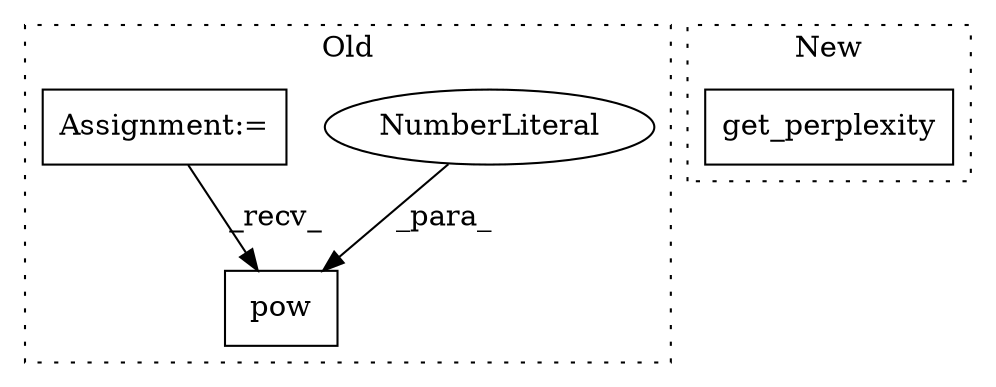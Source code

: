 digraph G {
subgraph cluster0 {
1 [label="pow" a="32" s="7419,7439" l="4,1" shape="box"];
3 [label="NumberLiteral" a="34" s="7423" l="1" shape="ellipse"];
4 [label="Assignment:=" a="7" s="4945" l="4" shape="box"];
label = "Old";
style="dotted";
}
subgraph cluster1 {
2 [label="get_perplexity" a="32" s="7574,7603" l="15,1" shape="box"];
label = "New";
style="dotted";
}
3 -> 1 [label="_para_"];
4 -> 1 [label="_recv_"];
}